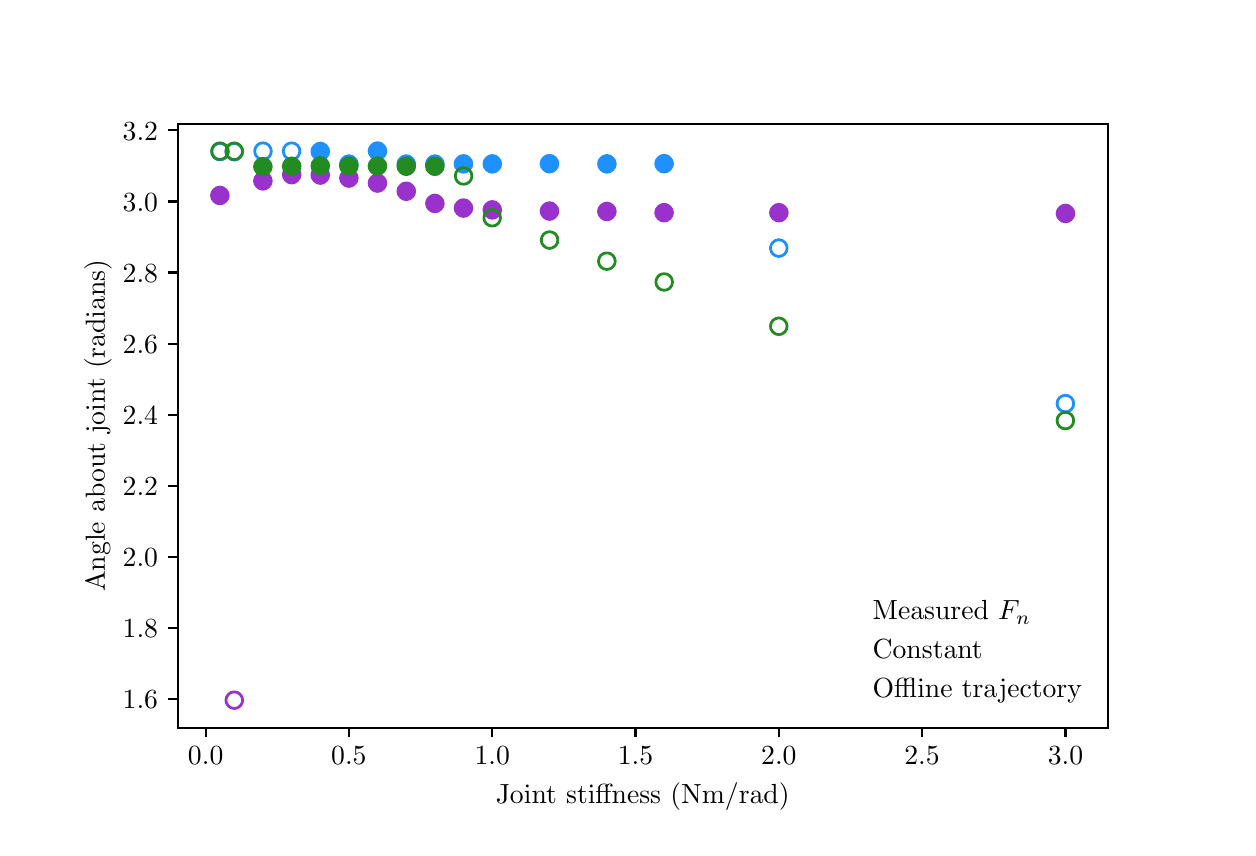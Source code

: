 \begingroup%
\makeatletter%
\begin{pgfpicture}%
\pgfpathrectangle{\pgfpointorigin}{\pgfqpoint{6.0in}{4.0in}}%
\pgfusepath{use as bounding box, clip}%
\begin{pgfscope}%
\pgfsetbuttcap%
\pgfsetmiterjoin%
\pgfsetlinewidth{0.0pt}%
\definecolor{currentstroke}{rgb}{1.0,1.0,1.0}%
\pgfsetstrokecolor{currentstroke}%
\pgfsetstrokeopacity{0.0}%
\pgfsetdash{}{0pt}%
\pgfpathmoveto{\pgfqpoint{0.0in}{0.0in}}%
\pgfpathlineto{\pgfqpoint{6.0in}{0.0in}}%
\pgfpathlineto{\pgfqpoint{6.0in}{4.0in}}%
\pgfpathlineto{\pgfqpoint{0.0in}{4.0in}}%
\pgfpathclose%
\pgfusepath{}%
\end{pgfscope}%
\begin{pgfscope}%
\pgfsetbuttcap%
\pgfsetmiterjoin%
\definecolor{currentfill}{rgb}{1.0,1.0,1.0}%
\pgfsetfillcolor{currentfill}%
\pgfsetlinewidth{0.0pt}%
\definecolor{currentstroke}{rgb}{0.0,0.0,0.0}%
\pgfsetstrokecolor{currentstroke}%
\pgfsetstrokeopacity{0.0}%
\pgfsetdash{}{0pt}%
\pgfpathmoveto{\pgfqpoint{0.75in}{0.5in}}%
\pgfpathlineto{\pgfqpoint{5.4in}{0.5in}}%
\pgfpathlineto{\pgfqpoint{5.4in}{3.52in}}%
\pgfpathlineto{\pgfqpoint{0.75in}{3.52in}}%
\pgfpathclose%
\pgfusepath{fill}%
\end{pgfscope}%
\begin{pgfscope}%
\pgfpathrectangle{\pgfqpoint{0.75in}{0.5in}}{\pgfqpoint{4.65in}{3.02in}}%
\pgfusepath{clip}%
\pgfsetbuttcap%
\pgfsetroundjoin%
\definecolor{currentfill}{rgb}{0.6,0.196,0.8}%
\pgfsetfillcolor{currentfill}%
\pgfsetlinewidth{1.004pt}%
\definecolor{currentstroke}{rgb}{0.6,0.196,0.8}%
\pgfsetstrokecolor{currentstroke}%
\pgfsetdash{}{0pt}%
\pgfsys@defobject{currentmarker}{\pgfqpoint{-0.042in}{-0.042in}}{\pgfqpoint{0.042in}{0.042in}}{%
\pgfpathmoveto{\pgfqpoint{0.0in}{-0.042in}}%
\pgfpathcurveto{\pgfqpoint{0.011in}{-0.042in}}{\pgfqpoint{0.022in}{-0.037in}}{\pgfqpoint{0.029in}{-0.029in}}%
\pgfpathcurveto{\pgfqpoint{0.037in}{-0.022in}}{\pgfqpoint{0.042in}{-0.011in}}{\pgfqpoint{0.042in}{0.0in}}%
\pgfpathcurveto{\pgfqpoint{0.042in}{0.011in}}{\pgfqpoint{0.037in}{0.022in}}{\pgfqpoint{0.029in}{0.029in}}%
\pgfpathcurveto{\pgfqpoint{0.022in}{0.037in}}{\pgfqpoint{0.011in}{0.042in}}{\pgfqpoint{0.0in}{0.042in}}%
\pgfpathcurveto{\pgfqpoint{-0.011in}{0.042in}}{\pgfqpoint{-0.022in}{0.037in}}{\pgfqpoint{-0.029in}{0.029in}}%
\pgfpathcurveto{\pgfqpoint{-0.037in}{0.022in}}{\pgfqpoint{-0.042in}{0.011in}}{\pgfqpoint{-0.042in}{0.0in}}%
\pgfpathcurveto{\pgfqpoint{-0.042in}{-0.011in}}{\pgfqpoint{-0.037in}{-0.022in}}{\pgfqpoint{-0.029in}{-0.029in}}%
\pgfpathcurveto{\pgfqpoint{-0.022in}{-0.037in}}{\pgfqpoint{-0.011in}{-0.042in}}{\pgfqpoint{0.0in}{-0.042in}}%
\pgfpathclose%
\pgfusepath{stroke,fill}%
}%
\begin{pgfscope}%
\pgfsys@transformshift{0.961in}{3.161in}%
\pgfsys@useobject{currentmarker}{}%
\end{pgfscope}%
\begin{pgfscope}%
\pgfsys@transformshift{1.176in}{3.234in}%
\pgfsys@useobject{currentmarker}{}%
\end{pgfscope}%
\begin{pgfscope}%
\pgfsys@transformshift{1.32in}{3.265in}%
\pgfsys@useobject{currentmarker}{}%
\end{pgfscope}%
\begin{pgfscope}%
\pgfsys@transformshift{1.463in}{3.263in}%
\pgfsys@useobject{currentmarker}{}%
\end{pgfscope}%
\begin{pgfscope}%
\pgfsys@transformshift{1.606in}{3.248in}%
\pgfsys@useobject{currentmarker}{}%
\end{pgfscope}%
\begin{pgfscope}%
\pgfsys@transformshift{1.749in}{3.223in}%
\pgfsys@useobject{currentmarker}{}%
\end{pgfscope}%
\begin{pgfscope}%
\pgfsys@transformshift{1.893in}{3.182in}%
\pgfsys@useobject{currentmarker}{}%
\end{pgfscope}%
\begin{pgfscope}%
\pgfsys@transformshift{2.036in}{3.121in}%
\pgfsys@useobject{currentmarker}{}%
\end{pgfscope}%
\begin{pgfscope}%
\pgfsys@transformshift{2.179in}{3.098in}%
\pgfsys@useobject{currentmarker}{}%
\end{pgfscope}%
\begin{pgfscope}%
\pgfsys@transformshift{2.323in}{3.089in}%
\pgfsys@useobject{currentmarker}{}%
\end{pgfscope}%
\begin{pgfscope}%
\pgfsys@transformshift{2.609in}{3.083in}%
\pgfsys@useobject{currentmarker}{}%
\end{pgfscope}%
\begin{pgfscope}%
\pgfsys@transformshift{2.896in}{3.081in}%
\pgfsys@useobject{currentmarker}{}%
\end{pgfscope}%
\begin{pgfscope}%
\pgfsys@transformshift{3.182in}{3.075in}%
\pgfsys@useobject{currentmarker}{}%
\end{pgfscope}%
\begin{pgfscope}%
\pgfsys@transformshift{3.756in}{3.075in}%
\pgfsys@useobject{currentmarker}{}%
\end{pgfscope}%
\begin{pgfscope}%
\pgfsys@transformshift{5.189in}{3.071in}%
\pgfsys@useobject{currentmarker}{}%
\end{pgfscope}%
\end{pgfscope}%
\begin{pgfscope}%
\pgfpathrectangle{\pgfqpoint{0.75in}{0.5in}}{\pgfqpoint{4.65in}{3.02in}}%
\pgfusepath{clip}%
\pgfsetbuttcap%
\pgfsetroundjoin%
\pgfsetlinewidth{1.004pt}%
\definecolor{currentstroke}{rgb}{0.6,0.196,0.8}%
\pgfsetstrokecolor{currentstroke}%
\pgfsetdash{}{0pt}%
\pgfpathmoveto{\pgfqpoint{1.033in}{0.596in}}%
\pgfpathcurveto{\pgfqpoint{1.044in}{0.596in}}{\pgfqpoint{1.055in}{0.6in}}{\pgfqpoint{1.062in}{0.608in}}%
\pgfpathcurveto{\pgfqpoint{1.07in}{0.616in}}{\pgfqpoint{1.075in}{0.626in}}{\pgfqpoint{1.075in}{0.637in}}%
\pgfpathcurveto{\pgfqpoint{1.075in}{0.648in}}{\pgfqpoint{1.07in}{0.659in}}{\pgfqpoint{1.062in}{0.667in}}%
\pgfpathcurveto{\pgfqpoint{1.055in}{0.675in}}{\pgfqpoint{1.044in}{0.679in}}{\pgfqpoint{1.033in}{0.679in}}%
\pgfpathcurveto{\pgfqpoint{1.022in}{0.679in}}{\pgfqpoint{1.011in}{0.675in}}{\pgfqpoint{1.004in}{0.667in}}%
\pgfpathcurveto{\pgfqpoint{0.996in}{0.659in}}{\pgfqpoint{0.991in}{0.648in}}{\pgfqpoint{0.991in}{0.637in}}%
\pgfpathcurveto{\pgfqpoint{0.991in}{0.626in}}{\pgfqpoint{0.996in}{0.616in}}{\pgfqpoint{1.004in}{0.608in}}%
\pgfpathcurveto{\pgfqpoint{1.011in}{0.6in}}{\pgfqpoint{1.022in}{0.596in}}{\pgfqpoint{1.033in}{0.596in}}%
\pgfpathclose%
\pgfusepath{stroke}%
\end{pgfscope}%
\begin{pgfscope}%
\pgfpathrectangle{\pgfqpoint{0.75in}{0.5in}}{\pgfqpoint{4.65in}{3.02in}}%
\pgfusepath{clip}%
\pgfsetbuttcap%
\pgfsetroundjoin%
\definecolor{currentfill}{rgb}{0.118,0.565,1.0}%
\pgfsetfillcolor{currentfill}%
\pgfsetlinewidth{1.004pt}%
\definecolor{currentstroke}{rgb}{0.118,0.565,1.0}%
\pgfsetstrokecolor{currentstroke}%
\pgfsetdash{}{0pt}%
\pgfsys@defobject{currentmarker}{\pgfqpoint{-0.042in}{-0.042in}}{\pgfqpoint{0.042in}{0.042in}}{%
\pgfpathmoveto{\pgfqpoint{0.0in}{-0.042in}}%
\pgfpathcurveto{\pgfqpoint{0.011in}{-0.042in}}{\pgfqpoint{0.022in}{-0.037in}}{\pgfqpoint{0.029in}{-0.029in}}%
\pgfpathcurveto{\pgfqpoint{0.037in}{-0.022in}}{\pgfqpoint{0.042in}{-0.011in}}{\pgfqpoint{0.042in}{0.0in}}%
\pgfpathcurveto{\pgfqpoint{0.042in}{0.011in}}{\pgfqpoint{0.037in}{0.022in}}{\pgfqpoint{0.029in}{0.029in}}%
\pgfpathcurveto{\pgfqpoint{0.022in}{0.037in}}{\pgfqpoint{0.011in}{0.042in}}{\pgfqpoint{0.0in}{0.042in}}%
\pgfpathcurveto{\pgfqpoint{-0.011in}{0.042in}}{\pgfqpoint{-0.022in}{0.037in}}{\pgfqpoint{-0.029in}{0.029in}}%
\pgfpathcurveto{\pgfqpoint{-0.037in}{0.022in}}{\pgfqpoint{-0.042in}{0.011in}}{\pgfqpoint{-0.042in}{0.0in}}%
\pgfpathcurveto{\pgfqpoint{-0.042in}{-0.011in}}{\pgfqpoint{-0.037in}{-0.022in}}{\pgfqpoint{-0.029in}{-0.029in}}%
\pgfpathcurveto{\pgfqpoint{-0.022in}{-0.037in}}{\pgfqpoint{-0.011in}{-0.042in}}{\pgfqpoint{0.0in}{-0.042in}}%
\pgfpathclose%
\pgfusepath{stroke,fill}%
}%
\begin{pgfscope}%
\pgfsys@transformshift{1.463in}{3.381in}%
\pgfsys@useobject{currentmarker}{}%
\end{pgfscope}%
\begin{pgfscope}%
\pgfsys@transformshift{1.606in}{3.318in}%
\pgfsys@useobject{currentmarker}{}%
\end{pgfscope}%
\begin{pgfscope}%
\pgfsys@transformshift{1.749in}{3.383in}%
\pgfsys@useobject{currentmarker}{}%
\end{pgfscope}%
\begin{pgfscope}%
\pgfsys@transformshift{1.893in}{3.318in}%
\pgfsys@useobject{currentmarker}{}%
\end{pgfscope}%
\begin{pgfscope}%
\pgfsys@transformshift{2.036in}{3.318in}%
\pgfsys@useobject{currentmarker}{}%
\end{pgfscope}%
\begin{pgfscope}%
\pgfsys@transformshift{2.179in}{3.319in}%
\pgfsys@useobject{currentmarker}{}%
\end{pgfscope}%
\begin{pgfscope}%
\pgfsys@transformshift{2.323in}{3.319in}%
\pgfsys@useobject{currentmarker}{}%
\end{pgfscope}%
\begin{pgfscope}%
\pgfsys@transformshift{2.609in}{3.32in}%
\pgfsys@useobject{currentmarker}{}%
\end{pgfscope}%
\begin{pgfscope}%
\pgfsys@transformshift{2.896in}{3.319in}%
\pgfsys@useobject{currentmarker}{}%
\end{pgfscope}%
\begin{pgfscope}%
\pgfsys@transformshift{3.182in}{3.32in}%
\pgfsys@useobject{currentmarker}{}%
\end{pgfscope}%
\end{pgfscope}%
\begin{pgfscope}%
\pgfpathrectangle{\pgfqpoint{0.75in}{0.5in}}{\pgfqpoint{4.65in}{3.02in}}%
\pgfusepath{clip}%
\pgfsetbuttcap%
\pgfsetroundjoin%
\pgfsetlinewidth{1.004pt}%
\definecolor{currentstroke}{rgb}{0.118,0.565,1.0}%
\pgfsetstrokecolor{currentstroke}%
\pgfsetdash{}{0pt}%
\pgfpathmoveto{\pgfqpoint{0.961in}{3.339in}}%
\pgfpathcurveto{\pgfqpoint{0.972in}{3.339in}}{\pgfqpoint{0.983in}{3.343in}}{\pgfqpoint{0.991in}{3.351in}}%
\pgfpathcurveto{\pgfqpoint{0.999in}{3.359in}}{\pgfqpoint{1.003in}{3.369in}}{\pgfqpoint{1.003in}{3.38in}}%
\pgfpathcurveto{\pgfqpoint{1.003in}{3.391in}}{\pgfqpoint{0.999in}{3.402in}}{\pgfqpoint{0.991in}{3.41in}}%
\pgfpathcurveto{\pgfqpoint{0.983in}{3.417in}}{\pgfqpoint{0.972in}{3.422in}}{\pgfqpoint{0.961in}{3.422in}}%
\pgfpathcurveto{\pgfqpoint{0.95in}{3.422in}}{\pgfqpoint{0.94in}{3.417in}}{\pgfqpoint{0.932in}{3.41in}}%
\pgfpathcurveto{\pgfqpoint{0.924in}{3.402in}}{\pgfqpoint{0.92in}{3.391in}}{\pgfqpoint{0.92in}{3.38in}}%
\pgfpathcurveto{\pgfqpoint{0.92in}{3.369in}}{\pgfqpoint{0.924in}{3.359in}}{\pgfqpoint{0.932in}{3.351in}}%
\pgfpathcurveto{\pgfqpoint{0.94in}{3.343in}}{\pgfqpoint{0.95in}{3.339in}}{\pgfqpoint{0.961in}{3.339in}}%
\pgfpathclose%
\pgfusepath{stroke}%
\end{pgfscope}%
\begin{pgfscope}%
\pgfpathrectangle{\pgfqpoint{0.75in}{0.5in}}{\pgfqpoint{4.65in}{3.02in}}%
\pgfusepath{clip}%
\pgfsetbuttcap%
\pgfsetroundjoin%
\pgfsetlinewidth{1.004pt}%
\definecolor{currentstroke}{rgb}{0.118,0.565,1.0}%
\pgfsetstrokecolor{currentstroke}%
\pgfsetdash{}{0pt}%
\pgfpathmoveto{\pgfqpoint{1.033in}{3.338in}}%
\pgfpathcurveto{\pgfqpoint{1.044in}{3.338in}}{\pgfqpoint{1.055in}{3.343in}}{\pgfqpoint{1.062in}{3.351in}}%
\pgfpathcurveto{\pgfqpoint{1.07in}{3.358in}}{\pgfqpoint{1.075in}{3.369in}}{\pgfqpoint{1.075in}{3.38in}}%
\pgfpathcurveto{\pgfqpoint{1.075in}{3.391in}}{\pgfqpoint{1.07in}{3.402in}}{\pgfqpoint{1.062in}{3.409in}}%
\pgfpathcurveto{\pgfqpoint{1.055in}{3.417in}}{\pgfqpoint{1.044in}{3.422in}}{\pgfqpoint{1.033in}{3.422in}}%
\pgfpathcurveto{\pgfqpoint{1.022in}{3.422in}}{\pgfqpoint{1.011in}{3.417in}}{\pgfqpoint{1.004in}{3.409in}}%
\pgfpathcurveto{\pgfqpoint{0.996in}{3.402in}}{\pgfqpoint{0.991in}{3.391in}}{\pgfqpoint{0.991in}{3.38in}}%
\pgfpathcurveto{\pgfqpoint{0.991in}{3.369in}}{\pgfqpoint{0.996in}{3.358in}}{\pgfqpoint{1.004in}{3.351in}}%
\pgfpathcurveto{\pgfqpoint{1.011in}{3.343in}}{\pgfqpoint{1.022in}{3.338in}}{\pgfqpoint{1.033in}{3.338in}}%
\pgfpathclose%
\pgfusepath{stroke}%
\end{pgfscope}%
\begin{pgfscope}%
\pgfpathrectangle{\pgfqpoint{0.75in}{0.5in}}{\pgfqpoint{4.65in}{3.02in}}%
\pgfusepath{clip}%
\pgfsetbuttcap%
\pgfsetroundjoin%
\pgfsetlinewidth{1.004pt}%
\definecolor{currentstroke}{rgb}{0.118,0.565,1.0}%
\pgfsetstrokecolor{currentstroke}%
\pgfsetdash{}{0pt}%
\pgfpathmoveto{\pgfqpoint{1.176in}{3.341in}}%
\pgfpathcurveto{\pgfqpoint{1.187in}{3.341in}}{\pgfqpoint{1.198in}{3.345in}}{\pgfqpoint{1.206in}{3.353in}}%
\pgfpathcurveto{\pgfqpoint{1.214in}{3.361in}}{\pgfqpoint{1.218in}{3.371in}}{\pgfqpoint{1.218in}{3.382in}}%
\pgfpathcurveto{\pgfqpoint{1.218in}{3.393in}}{\pgfqpoint{1.214in}{3.404in}}{\pgfqpoint{1.206in}{3.412in}}%
\pgfpathcurveto{\pgfqpoint{1.198in}{3.42in}}{\pgfqpoint{1.187in}{3.424in}}{\pgfqpoint{1.176in}{3.424in}}%
\pgfpathcurveto{\pgfqpoint{1.165in}{3.424in}}{\pgfqpoint{1.155in}{3.42in}}{\pgfqpoint{1.147in}{3.412in}}%
\pgfpathcurveto{\pgfqpoint{1.139in}{3.404in}}{\pgfqpoint{1.135in}{3.393in}}{\pgfqpoint{1.135in}{3.382in}}%
\pgfpathcurveto{\pgfqpoint{1.135in}{3.371in}}{\pgfqpoint{1.139in}{3.361in}}{\pgfqpoint{1.147in}{3.353in}}%
\pgfpathcurveto{\pgfqpoint{1.155in}{3.345in}}{\pgfqpoint{1.165in}{3.341in}}{\pgfqpoint{1.176in}{3.341in}}%
\pgfpathclose%
\pgfusepath{stroke}%
\end{pgfscope}%
\begin{pgfscope}%
\pgfpathrectangle{\pgfqpoint{0.75in}{0.5in}}{\pgfqpoint{4.65in}{3.02in}}%
\pgfusepath{clip}%
\pgfsetbuttcap%
\pgfsetroundjoin%
\pgfsetlinewidth{1.004pt}%
\definecolor{currentstroke}{rgb}{0.118,0.565,1.0}%
\pgfsetstrokecolor{currentstroke}%
\pgfsetdash{}{0pt}%
\pgfpathmoveto{\pgfqpoint{1.32in}{3.341in}}%
\pgfpathcurveto{\pgfqpoint{1.331in}{3.341in}}{\pgfqpoint{1.341in}{3.345in}}{\pgfqpoint{1.349in}{3.353in}}%
\pgfpathcurveto{\pgfqpoint{1.357in}{3.361in}}{\pgfqpoint{1.361in}{3.372in}}{\pgfqpoint{1.361in}{3.383in}}%
\pgfpathcurveto{\pgfqpoint{1.361in}{3.394in}}{\pgfqpoint{1.357in}{3.404in}}{\pgfqpoint{1.349in}{3.412in}}%
\pgfpathcurveto{\pgfqpoint{1.341in}{3.42in}}{\pgfqpoint{1.331in}{3.424in}}{\pgfqpoint{1.32in}{3.424in}}%
\pgfpathcurveto{\pgfqpoint{1.309in}{3.424in}}{\pgfqpoint{1.298in}{3.42in}}{\pgfqpoint{1.29in}{3.412in}}%
\pgfpathcurveto{\pgfqpoint{1.282in}{3.404in}}{\pgfqpoint{1.278in}{3.394in}}{\pgfqpoint{1.278in}{3.383in}}%
\pgfpathcurveto{\pgfqpoint{1.278in}{3.372in}}{\pgfqpoint{1.282in}{3.361in}}{\pgfqpoint{1.29in}{3.353in}}%
\pgfpathcurveto{\pgfqpoint{1.298in}{3.345in}}{\pgfqpoint{1.309in}{3.341in}}{\pgfqpoint{1.32in}{3.341in}}%
\pgfpathclose%
\pgfusepath{stroke}%
\end{pgfscope}%
\begin{pgfscope}%
\pgfpathrectangle{\pgfqpoint{0.75in}{0.5in}}{\pgfqpoint{4.65in}{3.02in}}%
\pgfusepath{clip}%
\pgfsetbuttcap%
\pgfsetroundjoin%
\pgfsetlinewidth{1.004pt}%
\definecolor{currentstroke}{rgb}{0.118,0.565,1.0}%
\pgfsetstrokecolor{currentstroke}%
\pgfsetdash{}{0pt}%
\pgfpathmoveto{\pgfqpoint{3.756in}{2.856in}}%
\pgfpathcurveto{\pgfqpoint{3.767in}{2.856in}}{\pgfqpoint{3.777in}{2.861in}}{\pgfqpoint{3.785in}{2.868in}}%
\pgfpathcurveto{\pgfqpoint{3.793in}{2.876in}}{\pgfqpoint{3.797in}{2.887in}}{\pgfqpoint{3.797in}{2.898in}}%
\pgfpathcurveto{\pgfqpoint{3.797in}{2.909in}}{\pgfqpoint{3.793in}{2.92in}}{\pgfqpoint{3.785in}{2.927in}}%
\pgfpathcurveto{\pgfqpoint{3.777in}{2.935in}}{\pgfqpoint{3.767in}{2.94in}}{\pgfqpoint{3.756in}{2.94in}}%
\pgfpathcurveto{\pgfqpoint{3.745in}{2.94in}}{\pgfqpoint{3.734in}{2.935in}}{\pgfqpoint{3.726in}{2.927in}}%
\pgfpathcurveto{\pgfqpoint{3.718in}{2.92in}}{\pgfqpoint{3.714in}{2.909in}}{\pgfqpoint{3.714in}{2.898in}}%
\pgfpathcurveto{\pgfqpoint{3.714in}{2.887in}}{\pgfqpoint{3.718in}{2.876in}}{\pgfqpoint{3.726in}{2.868in}}%
\pgfpathcurveto{\pgfqpoint{3.734in}{2.861in}}{\pgfqpoint{3.745in}{2.856in}}{\pgfqpoint{3.756in}{2.856in}}%
\pgfpathclose%
\pgfusepath{stroke}%
\end{pgfscope}%
\begin{pgfscope}%
\pgfpathrectangle{\pgfqpoint{0.75in}{0.5in}}{\pgfqpoint{4.65in}{3.02in}}%
\pgfusepath{clip}%
\pgfsetbuttcap%
\pgfsetroundjoin%
\pgfsetlinewidth{1.004pt}%
\definecolor{currentstroke}{rgb}{0.118,0.565,1.0}%
\pgfsetstrokecolor{currentstroke}%
\pgfsetdash{}{0pt}%
\pgfpathmoveto{\pgfqpoint{5.189in}{2.079in}}%
\pgfpathcurveto{\pgfqpoint{5.2in}{2.079in}}{\pgfqpoint{5.21in}{2.083in}}{\pgfqpoint{5.218in}{2.091in}}%
\pgfpathcurveto{\pgfqpoint{5.226in}{2.099in}}{\pgfqpoint{5.23in}{2.109in}}{\pgfqpoint{5.23in}{2.12in}}%
\pgfpathcurveto{\pgfqpoint{5.23in}{2.131in}}{\pgfqpoint{5.226in}{2.142in}}{\pgfqpoint{5.218in}{2.15in}}%
\pgfpathcurveto{\pgfqpoint{5.21in}{2.158in}}{\pgfqpoint{5.2in}{2.162in}}{\pgfqpoint{5.189in}{2.162in}}%
\pgfpathcurveto{\pgfqpoint{5.178in}{2.162in}}{\pgfqpoint{5.167in}{2.158in}}{\pgfqpoint{5.159in}{2.15in}}%
\pgfpathcurveto{\pgfqpoint{5.151in}{2.142in}}{\pgfqpoint{5.147in}{2.131in}}{\pgfqpoint{5.147in}{2.12in}}%
\pgfpathcurveto{\pgfqpoint{5.147in}{2.109in}}{\pgfqpoint{5.151in}{2.099in}}{\pgfqpoint{5.159in}{2.091in}}%
\pgfpathcurveto{\pgfqpoint{5.167in}{2.083in}}{\pgfqpoint{5.178in}{2.079in}}{\pgfqpoint{5.189in}{2.079in}}%
\pgfpathclose%
\pgfusepath{stroke}%
\end{pgfscope}%
\begin{pgfscope}%
\pgfsetbuttcap%
\pgfsetroundjoin%
\definecolor{currentfill}{rgb}{0.0,0.0,0.0}%
\pgfsetfillcolor{currentfill}%
\pgfsetlinewidth{0.803pt}%
\definecolor{currentstroke}{rgb}{0.0,0.0,0.0}%
\pgfsetstrokecolor{currentstroke}%
\pgfsetdash{}{0pt}%
\pgfsys@defobject{currentmarker}{\pgfqpoint{0.0in}{-0.049in}}{\pgfqpoint{0.0in}{0.0in}}{%
\pgfpathmoveto{\pgfqpoint{0.0in}{0.0in}}%
\pgfpathlineto{\pgfqpoint{0.0in}{-0.049in}}%
\pgfusepath{stroke,fill}%
}%
\begin{pgfscope}%
\pgfsys@transformshift{0.89in}{0.5in}%
\pgfsys@useobject{currentmarker}{}%
\end{pgfscope}%
\end{pgfscope}%
\begin{pgfscope}%
\definecolor{textcolor}{rgb}{0.0,0.0,0.0}%
\pgfsetstrokecolor{textcolor}%
\pgfsetfillcolor{textcolor}%
\pgftext[x=0.89in,y=0.403in,,top]{\color{textcolor}\rmfamily\fontsize{10.0}{12.0}\selectfont \(\displaystyle {0.0}\)}%
\end{pgfscope}%
\begin{pgfscope}%
\pgfsetbuttcap%
\pgfsetroundjoin%
\definecolor{currentfill}{rgb}{0.0,0.0,0.0}%
\pgfsetfillcolor{currentfill}%
\pgfsetlinewidth{0.803pt}%
\definecolor{currentstroke}{rgb}{0.0,0.0,0.0}%
\pgfsetstrokecolor{currentstroke}%
\pgfsetdash{}{0pt}%
\pgfsys@defobject{currentmarker}{\pgfqpoint{0.0in}{-0.049in}}{\pgfqpoint{0.0in}{0.0in}}{%
\pgfpathmoveto{\pgfqpoint{0.0in}{0.0in}}%
\pgfpathlineto{\pgfqpoint{0.0in}{-0.049in}}%
\pgfusepath{stroke,fill}%
}%
\begin{pgfscope}%
\pgfsys@transformshift{1.606in}{0.5in}%
\pgfsys@useobject{currentmarker}{}%
\end{pgfscope}%
\end{pgfscope}%
\begin{pgfscope}%
\definecolor{textcolor}{rgb}{0.0,0.0,0.0}%
\pgfsetstrokecolor{textcolor}%
\pgfsetfillcolor{textcolor}%
\pgftext[x=1.606in,y=0.403in,,top]{\color{textcolor}\rmfamily\fontsize{10.0}{12.0}\selectfont \(\displaystyle {0.5}\)}%
\end{pgfscope}%
\begin{pgfscope}%
\pgfsetbuttcap%
\pgfsetroundjoin%
\definecolor{currentfill}{rgb}{0.0,0.0,0.0}%
\pgfsetfillcolor{currentfill}%
\pgfsetlinewidth{0.803pt}%
\definecolor{currentstroke}{rgb}{0.0,0.0,0.0}%
\pgfsetstrokecolor{currentstroke}%
\pgfsetdash{}{0pt}%
\pgfsys@defobject{currentmarker}{\pgfqpoint{0.0in}{-0.049in}}{\pgfqpoint{0.0in}{0.0in}}{%
\pgfpathmoveto{\pgfqpoint{0.0in}{0.0in}}%
\pgfpathlineto{\pgfqpoint{0.0in}{-0.049in}}%
\pgfusepath{stroke,fill}%
}%
\begin{pgfscope}%
\pgfsys@transformshift{2.323in}{0.5in}%
\pgfsys@useobject{currentmarker}{}%
\end{pgfscope}%
\end{pgfscope}%
\begin{pgfscope}%
\definecolor{textcolor}{rgb}{0.0,0.0,0.0}%
\pgfsetstrokecolor{textcolor}%
\pgfsetfillcolor{textcolor}%
\pgftext[x=2.323in,y=0.403in,,top]{\color{textcolor}\rmfamily\fontsize{10.0}{12.0}\selectfont \(\displaystyle {1.0}\)}%
\end{pgfscope}%
\begin{pgfscope}%
\pgfsetbuttcap%
\pgfsetroundjoin%
\definecolor{currentfill}{rgb}{0.0,0.0,0.0}%
\pgfsetfillcolor{currentfill}%
\pgfsetlinewidth{0.803pt}%
\definecolor{currentstroke}{rgb}{0.0,0.0,0.0}%
\pgfsetstrokecolor{currentstroke}%
\pgfsetdash{}{0pt}%
\pgfsys@defobject{currentmarker}{\pgfqpoint{0.0in}{-0.049in}}{\pgfqpoint{0.0in}{0.0in}}{%
\pgfpathmoveto{\pgfqpoint{0.0in}{0.0in}}%
\pgfpathlineto{\pgfqpoint{0.0in}{-0.049in}}%
\pgfusepath{stroke,fill}%
}%
\begin{pgfscope}%
\pgfsys@transformshift{3.039in}{0.5in}%
\pgfsys@useobject{currentmarker}{}%
\end{pgfscope}%
\end{pgfscope}%
\begin{pgfscope}%
\definecolor{textcolor}{rgb}{0.0,0.0,0.0}%
\pgfsetstrokecolor{textcolor}%
\pgfsetfillcolor{textcolor}%
\pgftext[x=3.039in,y=0.403in,,top]{\color{textcolor}\rmfamily\fontsize{10.0}{12.0}\selectfont \(\displaystyle {1.5}\)}%
\end{pgfscope}%
\begin{pgfscope}%
\pgfsetbuttcap%
\pgfsetroundjoin%
\definecolor{currentfill}{rgb}{0.0,0.0,0.0}%
\pgfsetfillcolor{currentfill}%
\pgfsetlinewidth{0.803pt}%
\definecolor{currentstroke}{rgb}{0.0,0.0,0.0}%
\pgfsetstrokecolor{currentstroke}%
\pgfsetdash{}{0pt}%
\pgfsys@defobject{currentmarker}{\pgfqpoint{0.0in}{-0.049in}}{\pgfqpoint{0.0in}{0.0in}}{%
\pgfpathmoveto{\pgfqpoint{0.0in}{0.0in}}%
\pgfpathlineto{\pgfqpoint{0.0in}{-0.049in}}%
\pgfusepath{stroke,fill}%
}%
\begin{pgfscope}%
\pgfsys@transformshift{3.756in}{0.5in}%
\pgfsys@useobject{currentmarker}{}%
\end{pgfscope}%
\end{pgfscope}%
\begin{pgfscope}%
\definecolor{textcolor}{rgb}{0.0,0.0,0.0}%
\pgfsetstrokecolor{textcolor}%
\pgfsetfillcolor{textcolor}%
\pgftext[x=3.756in,y=0.403in,,top]{\color{textcolor}\rmfamily\fontsize{10.0}{12.0}\selectfont \(\displaystyle {2.0}\)}%
\end{pgfscope}%
\begin{pgfscope}%
\pgfsetbuttcap%
\pgfsetroundjoin%
\definecolor{currentfill}{rgb}{0.0,0.0,0.0}%
\pgfsetfillcolor{currentfill}%
\pgfsetlinewidth{0.803pt}%
\definecolor{currentstroke}{rgb}{0.0,0.0,0.0}%
\pgfsetstrokecolor{currentstroke}%
\pgfsetdash{}{0pt}%
\pgfsys@defobject{currentmarker}{\pgfqpoint{0.0in}{-0.049in}}{\pgfqpoint{0.0in}{0.0in}}{%
\pgfpathmoveto{\pgfqpoint{0.0in}{0.0in}}%
\pgfpathlineto{\pgfqpoint{0.0in}{-0.049in}}%
\pgfusepath{stroke,fill}%
}%
\begin{pgfscope}%
\pgfsys@transformshift{4.472in}{0.5in}%
\pgfsys@useobject{currentmarker}{}%
\end{pgfscope}%
\end{pgfscope}%
\begin{pgfscope}%
\definecolor{textcolor}{rgb}{0.0,0.0,0.0}%
\pgfsetstrokecolor{textcolor}%
\pgfsetfillcolor{textcolor}%
\pgftext[x=4.472in,y=0.403in,,top]{\color{textcolor}\rmfamily\fontsize{10.0}{12.0}\selectfont \(\displaystyle {2.5}\)}%
\end{pgfscope}%
\begin{pgfscope}%
\pgfsetbuttcap%
\pgfsetroundjoin%
\definecolor{currentfill}{rgb}{0.0,0.0,0.0}%
\pgfsetfillcolor{currentfill}%
\pgfsetlinewidth{0.803pt}%
\definecolor{currentstroke}{rgb}{0.0,0.0,0.0}%
\pgfsetstrokecolor{currentstroke}%
\pgfsetdash{}{0pt}%
\pgfsys@defobject{currentmarker}{\pgfqpoint{0.0in}{-0.049in}}{\pgfqpoint{0.0in}{0.0in}}{%
\pgfpathmoveto{\pgfqpoint{0.0in}{0.0in}}%
\pgfpathlineto{\pgfqpoint{0.0in}{-0.049in}}%
\pgfusepath{stroke,fill}%
}%
\begin{pgfscope}%
\pgfsys@transformshift{5.189in}{0.5in}%
\pgfsys@useobject{currentmarker}{}%
\end{pgfscope}%
\end{pgfscope}%
\begin{pgfscope}%
\definecolor{textcolor}{rgb}{0.0,0.0,0.0}%
\pgfsetstrokecolor{textcolor}%
\pgfsetfillcolor{textcolor}%
\pgftext[x=5.189in,y=0.403in,,top]{\color{textcolor}\rmfamily\fontsize{10.0}{12.0}\selectfont \(\displaystyle {3.0}\)}%
\end{pgfscope}%
\begin{pgfscope}%
\definecolor{textcolor}{rgb}{0.0,0.0,0.0}%
\pgfsetstrokecolor{textcolor}%
\pgfsetfillcolor{textcolor}%
\pgftext[x=3.075in,y=0.224in,,top]{\color{textcolor}\rmfamily\fontsize{10.0}{12.0}\selectfont Joint stiffness (Nm/rad)}%
\end{pgfscope}%
\begin{pgfscope}%
\pgfsetbuttcap%
\pgfsetroundjoin%
\definecolor{currentfill}{rgb}{0.0,0.0,0.0}%
\pgfsetfillcolor{currentfill}%
\pgfsetlinewidth{0.803pt}%
\definecolor{currentstroke}{rgb}{0.0,0.0,0.0}%
\pgfsetstrokecolor{currentstroke}%
\pgfsetdash{}{0pt}%
\pgfsys@defobject{currentmarker}{\pgfqpoint{-0.049in}{0.0in}}{\pgfqpoint{-0.0in}{0.0in}}{%
\pgfpathmoveto{\pgfqpoint{-0.0in}{0.0in}}%
\pgfpathlineto{\pgfqpoint{-0.049in}{0.0in}}%
\pgfusepath{stroke,fill}%
}%
\begin{pgfscope}%
\pgfsys@transformshift{0.75in}{0.643in}%
\pgfsys@useobject{currentmarker}{}%
\end{pgfscope}%
\end{pgfscope}%
\begin{pgfscope}%
\definecolor{textcolor}{rgb}{0.0,0.0,0.0}%
\pgfsetstrokecolor{textcolor}%
\pgfsetfillcolor{textcolor}%
\pgftext[x=0.475in, y=0.595in, left, base]{\color{textcolor}\rmfamily\fontsize{10.0}{12.0}\selectfont \(\displaystyle {1.6}\)}%
\end{pgfscope}%
\begin{pgfscope}%
\pgfsetbuttcap%
\pgfsetroundjoin%
\definecolor{currentfill}{rgb}{0.0,0.0,0.0}%
\pgfsetfillcolor{currentfill}%
\pgfsetlinewidth{0.803pt}%
\definecolor{currentstroke}{rgb}{0.0,0.0,0.0}%
\pgfsetstrokecolor{currentstroke}%
\pgfsetdash{}{0pt}%
\pgfsys@defobject{currentmarker}{\pgfqpoint{-0.049in}{0.0in}}{\pgfqpoint{-0.0in}{0.0in}}{%
\pgfpathmoveto{\pgfqpoint{-0.0in}{0.0in}}%
\pgfpathlineto{\pgfqpoint{-0.049in}{0.0in}}%
\pgfusepath{stroke,fill}%
}%
\begin{pgfscope}%
\pgfsys@transformshift{0.75in}{0.999in}%
\pgfsys@useobject{currentmarker}{}%
\end{pgfscope}%
\end{pgfscope}%
\begin{pgfscope}%
\definecolor{textcolor}{rgb}{0.0,0.0,0.0}%
\pgfsetstrokecolor{textcolor}%
\pgfsetfillcolor{textcolor}%
\pgftext[x=0.475in, y=0.951in, left, base]{\color{textcolor}\rmfamily\fontsize{10.0}{12.0}\selectfont \(\displaystyle {1.8}\)}%
\end{pgfscope}%
\begin{pgfscope}%
\pgfsetbuttcap%
\pgfsetroundjoin%
\definecolor{currentfill}{rgb}{0.0,0.0,0.0}%
\pgfsetfillcolor{currentfill}%
\pgfsetlinewidth{0.803pt}%
\definecolor{currentstroke}{rgb}{0.0,0.0,0.0}%
\pgfsetstrokecolor{currentstroke}%
\pgfsetdash{}{0pt}%
\pgfsys@defobject{currentmarker}{\pgfqpoint{-0.049in}{0.0in}}{\pgfqpoint{-0.0in}{0.0in}}{%
\pgfpathmoveto{\pgfqpoint{-0.0in}{0.0in}}%
\pgfpathlineto{\pgfqpoint{-0.049in}{0.0in}}%
\pgfusepath{stroke,fill}%
}%
\begin{pgfscope}%
\pgfsys@transformshift{0.75in}{1.354in}%
\pgfsys@useobject{currentmarker}{}%
\end{pgfscope}%
\end{pgfscope}%
\begin{pgfscope}%
\definecolor{textcolor}{rgb}{0.0,0.0,0.0}%
\pgfsetstrokecolor{textcolor}%
\pgfsetfillcolor{textcolor}%
\pgftext[x=0.475in, y=1.306in, left, base]{\color{textcolor}\rmfamily\fontsize{10.0}{12.0}\selectfont \(\displaystyle {2.0}\)}%
\end{pgfscope}%
\begin{pgfscope}%
\pgfsetbuttcap%
\pgfsetroundjoin%
\definecolor{currentfill}{rgb}{0.0,0.0,0.0}%
\pgfsetfillcolor{currentfill}%
\pgfsetlinewidth{0.803pt}%
\definecolor{currentstroke}{rgb}{0.0,0.0,0.0}%
\pgfsetstrokecolor{currentstroke}%
\pgfsetdash{}{0pt}%
\pgfsys@defobject{currentmarker}{\pgfqpoint{-0.049in}{0.0in}}{\pgfqpoint{-0.0in}{0.0in}}{%
\pgfpathmoveto{\pgfqpoint{-0.0in}{0.0in}}%
\pgfpathlineto{\pgfqpoint{-0.049in}{0.0in}}%
\pgfusepath{stroke,fill}%
}%
\begin{pgfscope}%
\pgfsys@transformshift{0.75in}{1.71in}%
\pgfsys@useobject{currentmarker}{}%
\end{pgfscope}%
\end{pgfscope}%
\begin{pgfscope}%
\definecolor{textcolor}{rgb}{0.0,0.0,0.0}%
\pgfsetstrokecolor{textcolor}%
\pgfsetfillcolor{textcolor}%
\pgftext[x=0.475in, y=1.661in, left, base]{\color{textcolor}\rmfamily\fontsize{10.0}{12.0}\selectfont \(\displaystyle {2.2}\)}%
\end{pgfscope}%
\begin{pgfscope}%
\pgfsetbuttcap%
\pgfsetroundjoin%
\definecolor{currentfill}{rgb}{0.0,0.0,0.0}%
\pgfsetfillcolor{currentfill}%
\pgfsetlinewidth{0.803pt}%
\definecolor{currentstroke}{rgb}{0.0,0.0,0.0}%
\pgfsetstrokecolor{currentstroke}%
\pgfsetdash{}{0pt}%
\pgfsys@defobject{currentmarker}{\pgfqpoint{-0.049in}{0.0in}}{\pgfqpoint{-0.0in}{0.0in}}{%
\pgfpathmoveto{\pgfqpoint{-0.0in}{0.0in}}%
\pgfpathlineto{\pgfqpoint{-0.049in}{0.0in}}%
\pgfusepath{stroke,fill}%
}%
\begin{pgfscope}%
\pgfsys@transformshift{0.75in}{2.065in}%
\pgfsys@useobject{currentmarker}{}%
\end{pgfscope}%
\end{pgfscope}%
\begin{pgfscope}%
\definecolor{textcolor}{rgb}{0.0,0.0,0.0}%
\pgfsetstrokecolor{textcolor}%
\pgfsetfillcolor{textcolor}%
\pgftext[x=0.475in, y=2.017in, left, base]{\color{textcolor}\rmfamily\fontsize{10.0}{12.0}\selectfont \(\displaystyle {2.4}\)}%
\end{pgfscope}%
\begin{pgfscope}%
\pgfsetbuttcap%
\pgfsetroundjoin%
\definecolor{currentfill}{rgb}{0.0,0.0,0.0}%
\pgfsetfillcolor{currentfill}%
\pgfsetlinewidth{0.803pt}%
\definecolor{currentstroke}{rgb}{0.0,0.0,0.0}%
\pgfsetstrokecolor{currentstroke}%
\pgfsetdash{}{0pt}%
\pgfsys@defobject{currentmarker}{\pgfqpoint{-0.049in}{0.0in}}{\pgfqpoint{-0.0in}{0.0in}}{%
\pgfpathmoveto{\pgfqpoint{-0.0in}{0.0in}}%
\pgfpathlineto{\pgfqpoint{-0.049in}{0.0in}}%
\pgfusepath{stroke,fill}%
}%
\begin{pgfscope}%
\pgfsys@transformshift{0.75in}{2.42in}%
\pgfsys@useobject{currentmarker}{}%
\end{pgfscope}%
\end{pgfscope}%
\begin{pgfscope}%
\definecolor{textcolor}{rgb}{0.0,0.0,0.0}%
\pgfsetstrokecolor{textcolor}%
\pgfsetfillcolor{textcolor}%
\pgftext[x=0.475in, y=2.372in, left, base]{\color{textcolor}\rmfamily\fontsize{10.0}{12.0}\selectfont \(\displaystyle {2.6}\)}%
\end{pgfscope}%
\begin{pgfscope}%
\pgfsetbuttcap%
\pgfsetroundjoin%
\definecolor{currentfill}{rgb}{0.0,0.0,0.0}%
\pgfsetfillcolor{currentfill}%
\pgfsetlinewidth{0.803pt}%
\definecolor{currentstroke}{rgb}{0.0,0.0,0.0}%
\pgfsetstrokecolor{currentstroke}%
\pgfsetdash{}{0pt}%
\pgfsys@defobject{currentmarker}{\pgfqpoint{-0.049in}{0.0in}}{\pgfqpoint{-0.0in}{0.0in}}{%
\pgfpathmoveto{\pgfqpoint{-0.0in}{0.0in}}%
\pgfpathlineto{\pgfqpoint{-0.049in}{0.0in}}%
\pgfusepath{stroke,fill}%
}%
\begin{pgfscope}%
\pgfsys@transformshift{0.75in}{2.776in}%
\pgfsys@useobject{currentmarker}{}%
\end{pgfscope}%
\end{pgfscope}%
\begin{pgfscope}%
\definecolor{textcolor}{rgb}{0.0,0.0,0.0}%
\pgfsetstrokecolor{textcolor}%
\pgfsetfillcolor{textcolor}%
\pgftext[x=0.475in, y=2.728in, left, base]{\color{textcolor}\rmfamily\fontsize{10.0}{12.0}\selectfont \(\displaystyle {2.8}\)}%
\end{pgfscope}%
\begin{pgfscope}%
\pgfsetbuttcap%
\pgfsetroundjoin%
\definecolor{currentfill}{rgb}{0.0,0.0,0.0}%
\pgfsetfillcolor{currentfill}%
\pgfsetlinewidth{0.803pt}%
\definecolor{currentstroke}{rgb}{0.0,0.0,0.0}%
\pgfsetstrokecolor{currentstroke}%
\pgfsetdash{}{0pt}%
\pgfsys@defobject{currentmarker}{\pgfqpoint{-0.049in}{0.0in}}{\pgfqpoint{-0.0in}{0.0in}}{%
\pgfpathmoveto{\pgfqpoint{-0.0in}{0.0in}}%
\pgfpathlineto{\pgfqpoint{-0.049in}{0.0in}}%
\pgfusepath{stroke,fill}%
}%
\begin{pgfscope}%
\pgfsys@transformshift{0.75in}{3.131in}%
\pgfsys@useobject{currentmarker}{}%
\end{pgfscope}%
\end{pgfscope}%
\begin{pgfscope}%
\definecolor{textcolor}{rgb}{0.0,0.0,0.0}%
\pgfsetstrokecolor{textcolor}%
\pgfsetfillcolor{textcolor}%
\pgftext[x=0.475in, y=3.083in, left, base]{\color{textcolor}\rmfamily\fontsize{10.0}{12.0}\selectfont \(\displaystyle {3.0}\)}%
\end{pgfscope}%
\begin{pgfscope}%
\pgfsetbuttcap%
\pgfsetroundjoin%
\definecolor{currentfill}{rgb}{0.0,0.0,0.0}%
\pgfsetfillcolor{currentfill}%
\pgfsetlinewidth{0.803pt}%
\definecolor{currentstroke}{rgb}{0.0,0.0,0.0}%
\pgfsetstrokecolor{currentstroke}%
\pgfsetdash{}{0pt}%
\pgfsys@defobject{currentmarker}{\pgfqpoint{-0.049in}{0.0in}}{\pgfqpoint{-0.0in}{0.0in}}{%
\pgfpathmoveto{\pgfqpoint{-0.0in}{0.0in}}%
\pgfpathlineto{\pgfqpoint{-0.049in}{0.0in}}%
\pgfusepath{stroke,fill}%
}%
\begin{pgfscope}%
\pgfsys@transformshift{0.75in}{3.487in}%
\pgfsys@useobject{currentmarker}{}%
\end{pgfscope}%
\end{pgfscope}%
\begin{pgfscope}%
\definecolor{textcolor}{rgb}{0.0,0.0,0.0}%
\pgfsetstrokecolor{textcolor}%
\pgfsetfillcolor{textcolor}%
\pgftext[x=0.475in, y=3.438in, left, base]{\color{textcolor}\rmfamily\fontsize{10.0}{12.0}\selectfont \(\displaystyle {3.2}\)}%
\end{pgfscope}%
\begin{pgfscope}%
\definecolor{textcolor}{rgb}{0.0,0.0,0.0}%
\pgfsetstrokecolor{textcolor}%
\pgfsetfillcolor{textcolor}%
\pgftext[x=0.42in,y=2.01in,,bottom,rotate=90.0]{\color{textcolor}\rmfamily\fontsize{10.0}{12.0}\selectfont Angle about joint (radians)}%
\end{pgfscope}%
\begin{pgfscope}%
\pgfpathrectangle{\pgfqpoint{0.75in}{0.5in}}{\pgfqpoint{4.65in}{3.02in}}%
\pgfusepath{clip}%
\pgfsetbuttcap%
\pgfsetroundjoin%
\definecolor{currentfill}{rgb}{0.133,0.545,0.133}%
\pgfsetfillcolor{currentfill}%
\pgfsetlinewidth{1.004pt}%
\definecolor{currentstroke}{rgb}{0.133,0.545,0.133}%
\pgfsetstrokecolor{currentstroke}%
\pgfsetdash{}{0pt}%
\pgfsys@defobject{currentmarker}{\pgfqpoint{-0.042in}{-0.042in}}{\pgfqpoint{0.042in}{0.042in}}{%
\pgfpathmoveto{\pgfqpoint{0.0in}{-0.042in}}%
\pgfpathcurveto{\pgfqpoint{0.011in}{-0.042in}}{\pgfqpoint{0.022in}{-0.037in}}{\pgfqpoint{0.029in}{-0.029in}}%
\pgfpathcurveto{\pgfqpoint{0.037in}{-0.022in}}{\pgfqpoint{0.042in}{-0.011in}}{\pgfqpoint{0.042in}{0.0in}}%
\pgfpathcurveto{\pgfqpoint{0.042in}{0.011in}}{\pgfqpoint{0.037in}{0.022in}}{\pgfqpoint{0.029in}{0.029in}}%
\pgfpathcurveto{\pgfqpoint{0.022in}{0.037in}}{\pgfqpoint{0.011in}{0.042in}}{\pgfqpoint{0.0in}{0.042in}}%
\pgfpathcurveto{\pgfqpoint{-0.011in}{0.042in}}{\pgfqpoint{-0.022in}{0.037in}}{\pgfqpoint{-0.029in}{0.029in}}%
\pgfpathcurveto{\pgfqpoint{-0.037in}{0.022in}}{\pgfqpoint{-0.042in}{0.011in}}{\pgfqpoint{-0.042in}{0.0in}}%
\pgfpathcurveto{\pgfqpoint{-0.042in}{-0.011in}}{\pgfqpoint{-0.037in}{-0.022in}}{\pgfqpoint{-0.029in}{-0.029in}}%
\pgfpathcurveto{\pgfqpoint{-0.022in}{-0.037in}}{\pgfqpoint{-0.011in}{-0.042in}}{\pgfqpoint{0.0in}{-0.042in}}%
\pgfpathclose%
\pgfusepath{stroke,fill}%
}%
\begin{pgfscope}%
\pgfsys@transformshift{1.176in}{3.305in}%
\pgfsys@useobject{currentmarker}{}%
\end{pgfscope}%
\begin{pgfscope}%
\pgfsys@transformshift{1.32in}{3.307in}%
\pgfsys@useobject{currentmarker}{}%
\end{pgfscope}%
\begin{pgfscope}%
\pgfsys@transformshift{1.463in}{3.309in}%
\pgfsys@useobject{currentmarker}{}%
\end{pgfscope}%
\begin{pgfscope}%
\pgfsys@transformshift{1.606in}{3.308in}%
\pgfsys@useobject{currentmarker}{}%
\end{pgfscope}%
\begin{pgfscope}%
\pgfsys@transformshift{1.749in}{3.308in}%
\pgfsys@useobject{currentmarker}{}%
\end{pgfscope}%
\begin{pgfscope}%
\pgfsys@transformshift{1.893in}{3.307in}%
\pgfsys@useobject{currentmarker}{}%
\end{pgfscope}%
\begin{pgfscope}%
\pgfsys@transformshift{2.036in}{3.307in}%
\pgfsys@useobject{currentmarker}{}%
\end{pgfscope}%
\end{pgfscope}%
\begin{pgfscope}%
\pgfpathrectangle{\pgfqpoint{0.75in}{0.5in}}{\pgfqpoint{4.65in}{3.02in}}%
\pgfusepath{clip}%
\pgfsetbuttcap%
\pgfsetroundjoin%
\pgfsetlinewidth{1.004pt}%
\definecolor{currentstroke}{rgb}{0.133,0.545,0.133}%
\pgfsetstrokecolor{currentstroke}%
\pgfsetdash{}{0pt}%
\pgfpathmoveto{\pgfqpoint{0.961in}{3.341in}}%
\pgfpathcurveto{\pgfqpoint{0.972in}{3.341in}}{\pgfqpoint{0.983in}{3.345in}}{\pgfqpoint{0.991in}{3.353in}}%
\pgfpathcurveto{\pgfqpoint{0.999in}{3.361in}}{\pgfqpoint{1.003in}{3.371in}}{\pgfqpoint{1.003in}{3.382in}}%
\pgfpathcurveto{\pgfqpoint{1.003in}{3.393in}}{\pgfqpoint{0.999in}{3.404in}}{\pgfqpoint{0.991in}{3.412in}}%
\pgfpathcurveto{\pgfqpoint{0.983in}{3.42in}}{\pgfqpoint{0.972in}{3.424in}}{\pgfqpoint{0.961in}{3.424in}}%
\pgfpathcurveto{\pgfqpoint{0.95in}{3.424in}}{\pgfqpoint{0.94in}{3.42in}}{\pgfqpoint{0.932in}{3.412in}}%
\pgfpathcurveto{\pgfqpoint{0.924in}{3.404in}}{\pgfqpoint{0.92in}{3.393in}}{\pgfqpoint{0.92in}{3.382in}}%
\pgfpathcurveto{\pgfqpoint{0.92in}{3.371in}}{\pgfqpoint{0.924in}{3.361in}}{\pgfqpoint{0.932in}{3.353in}}%
\pgfpathcurveto{\pgfqpoint{0.94in}{3.345in}}{\pgfqpoint{0.95in}{3.341in}}{\pgfqpoint{0.961in}{3.341in}}%
\pgfpathclose%
\pgfusepath{stroke}%
\end{pgfscope}%
\begin{pgfscope}%
\pgfpathrectangle{\pgfqpoint{0.75in}{0.5in}}{\pgfqpoint{4.65in}{3.02in}}%
\pgfusepath{clip}%
\pgfsetbuttcap%
\pgfsetroundjoin%
\pgfsetlinewidth{1.004pt}%
\definecolor{currentstroke}{rgb}{0.133,0.545,0.133}%
\pgfsetstrokecolor{currentstroke}%
\pgfsetdash{}{0pt}%
\pgfpathmoveto{\pgfqpoint{1.033in}{3.34in}}%
\pgfpathcurveto{\pgfqpoint{1.044in}{3.34in}}{\pgfqpoint{1.055in}{3.345in}}{\pgfqpoint{1.062in}{3.353in}}%
\pgfpathcurveto{\pgfqpoint{1.07in}{3.36in}}{\pgfqpoint{1.075in}{3.371in}}{\pgfqpoint{1.075in}{3.382in}}%
\pgfpathcurveto{\pgfqpoint{1.075in}{3.393in}}{\pgfqpoint{1.07in}{3.404in}}{\pgfqpoint{1.062in}{3.412in}}%
\pgfpathcurveto{\pgfqpoint{1.055in}{3.419in}}{\pgfqpoint{1.044in}{3.424in}}{\pgfqpoint{1.033in}{3.424in}}%
\pgfpathcurveto{\pgfqpoint{1.022in}{3.424in}}{\pgfqpoint{1.011in}{3.419in}}{\pgfqpoint{1.004in}{3.412in}}%
\pgfpathcurveto{\pgfqpoint{0.996in}{3.404in}}{\pgfqpoint{0.991in}{3.393in}}{\pgfqpoint{0.991in}{3.382in}}%
\pgfpathcurveto{\pgfqpoint{0.991in}{3.371in}}{\pgfqpoint{0.996in}{3.36in}}{\pgfqpoint{1.004in}{3.353in}}%
\pgfpathcurveto{\pgfqpoint{1.011in}{3.345in}}{\pgfqpoint{1.022in}{3.34in}}{\pgfqpoint{1.033in}{3.34in}}%
\pgfpathclose%
\pgfusepath{stroke}%
\end{pgfscope}%
\begin{pgfscope}%
\pgfpathrectangle{\pgfqpoint{0.75in}{0.5in}}{\pgfqpoint{4.65in}{3.02in}}%
\pgfusepath{clip}%
\pgfsetbuttcap%
\pgfsetroundjoin%
\pgfsetlinewidth{1.004pt}%
\definecolor{currentstroke}{rgb}{0.133,0.545,0.133}%
\pgfsetstrokecolor{currentstroke}%
\pgfsetdash{}{0pt}%
\pgfpathmoveto{\pgfqpoint{2.179in}{3.217in}}%
\pgfpathcurveto{\pgfqpoint{2.19in}{3.217in}}{\pgfqpoint{2.201in}{3.221in}}{\pgfqpoint{2.209in}{3.229in}}%
\pgfpathcurveto{\pgfqpoint{2.217in}{3.237in}}{\pgfqpoint{2.221in}{3.248in}}{\pgfqpoint{2.221in}{3.259in}}%
\pgfpathcurveto{\pgfqpoint{2.221in}{3.27in}}{\pgfqpoint{2.217in}{3.28in}}{\pgfqpoint{2.209in}{3.288in}}%
\pgfpathcurveto{\pgfqpoint{2.201in}{3.296in}}{\pgfqpoint{2.19in}{3.3in}}{\pgfqpoint{2.179in}{3.3in}}%
\pgfpathcurveto{\pgfqpoint{2.168in}{3.3in}}{\pgfqpoint{2.158in}{3.296in}}{\pgfqpoint{2.15in}{3.288in}}%
\pgfpathcurveto{\pgfqpoint{2.142in}{3.28in}}{\pgfqpoint{2.138in}{3.27in}}{\pgfqpoint{2.138in}{3.259in}}%
\pgfpathcurveto{\pgfqpoint{2.138in}{3.248in}}{\pgfqpoint{2.142in}{3.237in}}{\pgfqpoint{2.15in}{3.229in}}%
\pgfpathcurveto{\pgfqpoint{2.158in}{3.221in}}{\pgfqpoint{2.168in}{3.217in}}{\pgfqpoint{2.179in}{3.217in}}%
\pgfpathclose%
\pgfusepath{stroke}%
\end{pgfscope}%
\begin{pgfscope}%
\pgfpathrectangle{\pgfqpoint{0.75in}{0.5in}}{\pgfqpoint{4.65in}{3.02in}}%
\pgfusepath{clip}%
\pgfsetbuttcap%
\pgfsetroundjoin%
\pgfsetlinewidth{1.004pt}%
\definecolor{currentstroke}{rgb}{0.133,0.545,0.133}%
\pgfsetstrokecolor{currentstroke}%
\pgfsetdash{}{0pt}%
\pgfpathmoveto{\pgfqpoint{2.323in}{3.008in}}%
\pgfpathcurveto{\pgfqpoint{2.334in}{3.008in}}{\pgfqpoint{2.344in}{3.012in}}{\pgfqpoint{2.352in}{3.02in}}%
\pgfpathcurveto{\pgfqpoint{2.36in}{3.028in}}{\pgfqpoint{2.364in}{3.039in}}{\pgfqpoint{2.364in}{3.05in}}%
\pgfpathcurveto{\pgfqpoint{2.364in}{3.061in}}{\pgfqpoint{2.36in}{3.071in}}{\pgfqpoint{2.352in}{3.079in}}%
\pgfpathcurveto{\pgfqpoint{2.344in}{3.087in}}{\pgfqpoint{2.334in}{3.091in}}{\pgfqpoint{2.323in}{3.091in}}%
\pgfpathcurveto{\pgfqpoint{2.312in}{3.091in}}{\pgfqpoint{2.301in}{3.087in}}{\pgfqpoint{2.293in}{3.079in}}%
\pgfpathcurveto{\pgfqpoint{2.285in}{3.071in}}{\pgfqpoint{2.281in}{3.061in}}{\pgfqpoint{2.281in}{3.05in}}%
\pgfpathcurveto{\pgfqpoint{2.281in}{3.039in}}{\pgfqpoint{2.285in}{3.028in}}{\pgfqpoint{2.293in}{3.02in}}%
\pgfpathcurveto{\pgfqpoint{2.301in}{3.012in}}{\pgfqpoint{2.312in}{3.008in}}{\pgfqpoint{2.323in}{3.008in}}%
\pgfpathclose%
\pgfusepath{stroke}%
\end{pgfscope}%
\begin{pgfscope}%
\pgfpathrectangle{\pgfqpoint{0.75in}{0.5in}}{\pgfqpoint{4.65in}{3.02in}}%
\pgfusepath{clip}%
\pgfsetbuttcap%
\pgfsetroundjoin%
\pgfsetlinewidth{1.004pt}%
\definecolor{currentstroke}{rgb}{0.133,0.545,0.133}%
\pgfsetstrokecolor{currentstroke}%
\pgfsetdash{}{0pt}%
\pgfpathmoveto{\pgfqpoint{2.609in}{2.896in}}%
\pgfpathcurveto{\pgfqpoint{2.62in}{2.896in}}{\pgfqpoint{2.631in}{2.901in}}{\pgfqpoint{2.639in}{2.909in}}%
\pgfpathcurveto{\pgfqpoint{2.647in}{2.916in}}{\pgfqpoint{2.651in}{2.927in}}{\pgfqpoint{2.651in}{2.938in}}%
\pgfpathcurveto{\pgfqpoint{2.651in}{2.949in}}{\pgfqpoint{2.647in}{2.96in}}{\pgfqpoint{2.639in}{2.968in}}%
\pgfpathcurveto{\pgfqpoint{2.631in}{2.975in}}{\pgfqpoint{2.62in}{2.98in}}{\pgfqpoint{2.609in}{2.98in}}%
\pgfpathcurveto{\pgfqpoint{2.598in}{2.98in}}{\pgfqpoint{2.588in}{2.975in}}{\pgfqpoint{2.58in}{2.968in}}%
\pgfpathcurveto{\pgfqpoint{2.572in}{2.96in}}{\pgfqpoint{2.568in}{2.949in}}{\pgfqpoint{2.568in}{2.938in}}%
\pgfpathcurveto{\pgfqpoint{2.568in}{2.927in}}{\pgfqpoint{2.572in}{2.916in}}{\pgfqpoint{2.58in}{2.909in}}%
\pgfpathcurveto{\pgfqpoint{2.588in}{2.901in}}{\pgfqpoint{2.598in}{2.896in}}{\pgfqpoint{2.609in}{2.896in}}%
\pgfpathclose%
\pgfusepath{stroke}%
\end{pgfscope}%
\begin{pgfscope}%
\pgfpathrectangle{\pgfqpoint{0.75in}{0.5in}}{\pgfqpoint{4.65in}{3.02in}}%
\pgfusepath{clip}%
\pgfsetbuttcap%
\pgfsetroundjoin%
\pgfsetlinewidth{1.004pt}%
\definecolor{currentstroke}{rgb}{0.133,0.545,0.133}%
\pgfsetstrokecolor{currentstroke}%
\pgfsetdash{}{0pt}%
\pgfpathmoveto{\pgfqpoint{2.896in}{2.791in}}%
\pgfpathcurveto{\pgfqpoint{2.907in}{2.791in}}{\pgfqpoint{2.918in}{2.795in}}{\pgfqpoint{2.925in}{2.803in}}%
\pgfpathcurveto{\pgfqpoint{2.933in}{2.811in}}{\pgfqpoint{2.938in}{2.821in}}{\pgfqpoint{2.938in}{2.832in}}%
\pgfpathcurveto{\pgfqpoint{2.938in}{2.843in}}{\pgfqpoint{2.933in}{2.854in}}{\pgfqpoint{2.925in}{2.862in}}%
\pgfpathcurveto{\pgfqpoint{2.918in}{2.87in}}{\pgfqpoint{2.907in}{2.874in}}{\pgfqpoint{2.896in}{2.874in}}%
\pgfpathcurveto{\pgfqpoint{2.885in}{2.874in}}{\pgfqpoint{2.874in}{2.87in}}{\pgfqpoint{2.866in}{2.862in}}%
\pgfpathcurveto{\pgfqpoint{2.859in}{2.854in}}{\pgfqpoint{2.854in}{2.843in}}{\pgfqpoint{2.854in}{2.832in}}%
\pgfpathcurveto{\pgfqpoint{2.854in}{2.821in}}{\pgfqpoint{2.859in}{2.811in}}{\pgfqpoint{2.866in}{2.803in}}%
\pgfpathcurveto{\pgfqpoint{2.874in}{2.795in}}{\pgfqpoint{2.885in}{2.791in}}{\pgfqpoint{2.896in}{2.791in}}%
\pgfpathclose%
\pgfusepath{stroke}%
\end{pgfscope}%
\begin{pgfscope}%
\pgfpathrectangle{\pgfqpoint{0.75in}{0.5in}}{\pgfqpoint{4.65in}{3.02in}}%
\pgfusepath{clip}%
\pgfsetbuttcap%
\pgfsetroundjoin%
\pgfsetlinewidth{1.004pt}%
\definecolor{currentstroke}{rgb}{0.133,0.545,0.133}%
\pgfsetstrokecolor{currentstroke}%
\pgfsetdash{}{0pt}%
\pgfpathmoveto{\pgfqpoint{3.182in}{2.687in}}%
\pgfpathcurveto{\pgfqpoint{3.194in}{2.687in}}{\pgfqpoint{3.204in}{2.691in}}{\pgfqpoint{3.212in}{2.699in}}%
\pgfpathcurveto{\pgfqpoint{3.22in}{2.707in}}{\pgfqpoint{3.224in}{2.717in}}{\pgfqpoint{3.224in}{2.728in}}%
\pgfpathcurveto{\pgfqpoint{3.224in}{2.739in}}{\pgfqpoint{3.22in}{2.75in}}{\pgfqpoint{3.212in}{2.758in}}%
\pgfpathcurveto{\pgfqpoint{3.204in}{2.766in}}{\pgfqpoint{3.194in}{2.77in}}{\pgfqpoint{3.182in}{2.77in}}%
\pgfpathcurveto{\pgfqpoint{3.171in}{2.77in}}{\pgfqpoint{3.161in}{2.766in}}{\pgfqpoint{3.153in}{2.758in}}%
\pgfpathcurveto{\pgfqpoint{3.145in}{2.75in}}{\pgfqpoint{3.141in}{2.739in}}{\pgfqpoint{3.141in}{2.728in}}%
\pgfpathcurveto{\pgfqpoint{3.141in}{2.717in}}{\pgfqpoint{3.145in}{2.707in}}{\pgfqpoint{3.153in}{2.699in}}%
\pgfpathcurveto{\pgfqpoint{3.161in}{2.691in}}{\pgfqpoint{3.171in}{2.687in}}{\pgfqpoint{3.182in}{2.687in}}%
\pgfpathclose%
\pgfusepath{stroke}%
\end{pgfscope}%
\begin{pgfscope}%
\pgfpathrectangle{\pgfqpoint{0.75in}{0.5in}}{\pgfqpoint{4.65in}{3.02in}}%
\pgfusepath{clip}%
\pgfsetbuttcap%
\pgfsetroundjoin%
\pgfsetlinewidth{1.004pt}%
\definecolor{currentstroke}{rgb}{0.133,0.545,0.133}%
\pgfsetstrokecolor{currentstroke}%
\pgfsetdash{}{0pt}%
\pgfpathmoveto{\pgfqpoint{3.756in}{2.465in}}%
\pgfpathcurveto{\pgfqpoint{3.767in}{2.465in}}{\pgfqpoint{3.777in}{2.47in}}{\pgfqpoint{3.785in}{2.478in}}%
\pgfpathcurveto{\pgfqpoint{3.793in}{2.485in}}{\pgfqpoint{3.797in}{2.496in}}{\pgfqpoint{3.797in}{2.507in}}%
\pgfpathcurveto{\pgfqpoint{3.797in}{2.518in}}{\pgfqpoint{3.793in}{2.529in}}{\pgfqpoint{3.785in}{2.536in}}%
\pgfpathcurveto{\pgfqpoint{3.777in}{2.544in}}{\pgfqpoint{3.767in}{2.549in}}{\pgfqpoint{3.756in}{2.549in}}%
\pgfpathcurveto{\pgfqpoint{3.745in}{2.549in}}{\pgfqpoint{3.734in}{2.544in}}{\pgfqpoint{3.726in}{2.536in}}%
\pgfpathcurveto{\pgfqpoint{3.718in}{2.529in}}{\pgfqpoint{3.714in}{2.518in}}{\pgfqpoint{3.714in}{2.507in}}%
\pgfpathcurveto{\pgfqpoint{3.714in}{2.496in}}{\pgfqpoint{3.718in}{2.485in}}{\pgfqpoint{3.726in}{2.478in}}%
\pgfpathcurveto{\pgfqpoint{3.734in}{2.47in}}{\pgfqpoint{3.745in}{2.465in}}{\pgfqpoint{3.756in}{2.465in}}%
\pgfpathclose%
\pgfusepath{stroke}%
\end{pgfscope}%
\begin{pgfscope}%
\pgfpathrectangle{\pgfqpoint{0.75in}{0.5in}}{\pgfqpoint{4.65in}{3.02in}}%
\pgfusepath{clip}%
\pgfsetbuttcap%
\pgfsetroundjoin%
\pgfsetlinewidth{1.004pt}%
\definecolor{currentstroke}{rgb}{0.133,0.545,0.133}%
\pgfsetstrokecolor{currentstroke}%
\pgfsetdash{}{0pt}%
\pgfpathmoveto{\pgfqpoint{5.189in}{1.994in}}%
\pgfpathcurveto{\pgfqpoint{5.2in}{1.994in}}{\pgfqpoint{5.21in}{1.998in}}{\pgfqpoint{5.218in}{2.006in}}%
\pgfpathcurveto{\pgfqpoint{5.226in}{2.014in}}{\pgfqpoint{5.23in}{2.025in}}{\pgfqpoint{5.23in}{2.036in}}%
\pgfpathcurveto{\pgfqpoint{5.23in}{2.047in}}{\pgfqpoint{5.226in}{2.057in}}{\pgfqpoint{5.218in}{2.065in}}%
\pgfpathcurveto{\pgfqpoint{5.21in}{2.073in}}{\pgfqpoint{5.2in}{2.077in}}{\pgfqpoint{5.189in}{2.077in}}%
\pgfpathcurveto{\pgfqpoint{5.178in}{2.077in}}{\pgfqpoint{5.167in}{2.073in}}{\pgfqpoint{5.159in}{2.065in}}%
\pgfpathcurveto{\pgfqpoint{5.151in}{2.057in}}{\pgfqpoint{5.147in}{2.047in}}{\pgfqpoint{5.147in}{2.036in}}%
\pgfpathcurveto{\pgfqpoint{5.147in}{2.025in}}{\pgfqpoint{5.151in}{2.014in}}{\pgfqpoint{5.159in}{2.006in}}%
\pgfpathcurveto{\pgfqpoint{5.167in}{1.998in}}{\pgfqpoint{5.178in}{1.994in}}{\pgfqpoint{5.189in}{1.994in}}%
\pgfpathclose%
\pgfusepath{stroke}%
\end{pgfscope}%
\begin{pgfscope}%
\pgfsetrectcap%
\pgfsetmiterjoin%
\pgfsetlinewidth{0.803pt}%
\definecolor{currentstroke}{rgb}{0.0,0.0,0.0}%
\pgfsetstrokecolor{currentstroke}%
\pgfsetdash{}{0pt}%
\pgfpathmoveto{\pgfqpoint{0.75in}{0.5in}}%
\pgfpathlineto{\pgfqpoint{0.75in}{3.52in}}%
\pgfusepath{stroke}%
\end{pgfscope}%
\begin{pgfscope}%
\pgfsetrectcap%
\pgfsetmiterjoin%
\pgfsetlinewidth{0.803pt}%
\definecolor{currentstroke}{rgb}{0.0,0.0,0.0}%
\pgfsetstrokecolor{currentstroke}%
\pgfsetdash{}{0pt}%
\pgfpathmoveto{\pgfqpoint{5.4in}{0.5in}}%
\pgfpathlineto{\pgfqpoint{5.4in}{3.52in}}%
\pgfusepath{stroke}%
\end{pgfscope}%
\begin{pgfscope}%
\pgfsetrectcap%
\pgfsetmiterjoin%
\pgfsetlinewidth{0.803pt}%
\definecolor{currentstroke}{rgb}{0.0,0.0,0.0}%
\pgfsetstrokecolor{currentstroke}%
\pgfsetdash{}{0pt}%
\pgfpathmoveto{\pgfqpoint{0.75in}{0.5in}}%
\pgfpathlineto{\pgfqpoint{5.4in}{0.5in}}%
\pgfusepath{stroke}%
\end{pgfscope}%
\begin{pgfscope}%
\pgfsetrectcap%
\pgfsetmiterjoin%
\pgfsetlinewidth{0.803pt}%
\definecolor{currentstroke}{rgb}{0.0,0.0,0.0}%
\pgfsetstrokecolor{currentstroke}%
\pgfsetdash{}{0pt}%
\pgfpathmoveto{\pgfqpoint{0.75in}{3.52in}}%
\pgfpathlineto{\pgfqpoint{5.4in}{3.52in}}%
\pgfusepath{stroke}%
\end{pgfscope}%
\begin{pgfscope}%
\definecolor{textcolor}{rgb}{0.0,0.0,0.0}%
\pgfsetstrokecolor{textcolor}%
\pgfsetfillcolor{textcolor}%
\pgftext[x=4.225in,y=1.039in,left,base]{\color{textcolor}\rmfamily\fontsize{10.0}{12.0}\selectfont Measured \(\displaystyle F_n\)}%
\end{pgfscope}%
\begin{pgfscope}%
\definecolor{textcolor}{rgb}{0.0,0.0,0.0}%
\pgfsetstrokecolor{textcolor}%
\pgfsetfillcolor{textcolor}%
\pgftext[x=4.225in,y=0.846in,left,base]{\color{textcolor}\rmfamily\fontsize{10.0}{12.0}\selectfont Constant}%
\end{pgfscope}%
\begin{pgfscope}%
\definecolor{textcolor}{rgb}{0.0,0.0,0.0}%
\pgfsetstrokecolor{textcolor}%
\pgfsetfillcolor{textcolor}%
\pgftext[x=4.225in,y=0.652in,left,base]{\color{textcolor}\rmfamily\fontsize{10.0}{12.0}\selectfont Offline trajectory}%
\end{pgfscope}%
\end{pgfpicture}%
\makeatother%
\endgroup%

